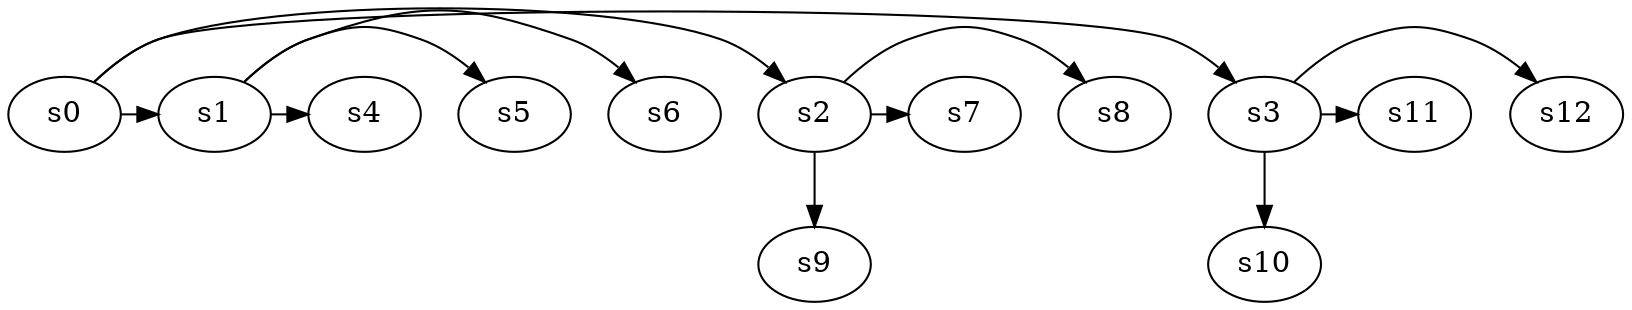digraph game_0300_branch_3_3 {
    s0 [name="s0", player=0, target=1];
    s1 [name="s1", player=0];
    s2 [name="s2", player=1];
    s3 [name="s3", player=0];
    s4 [name="s4", player=0];
    s5 [name="s5", player=0];
    s6 [name="s6", player=0];
    s7 [name="s7", player=0];
    s8 [name="s8", player=0];
    s9 [name="s9", player=0, target=1];
    s10 [name="s10", player=1];
    s11 [name="s11", player=0, target=1];
    s12 [name="s12", player=0];

    s0 -> s1 [constraint="time % 2 == 0 || time % 3 == 1"];
    s0 -> s2 [constraint="time == 6 || time == 14"];
    s0 -> s3 [constraint="time % 2 == 0"];
    s1 -> s4 [constraint="time % 4 == 0 || time % 2 == 1"];
    s1 -> s5 [constraint="time == 3 || time == 12"];
    s1 -> s6 [constraint="time % 6 == 0"];
    s2 -> s7 [constraint="!(time % 3 == 0)"];
    s2 -> s8 [constraint="time % 4 == 2"];
    s2 -> s9;
    s3 -> s10;
    s3 -> s11 [constraint="time == 1 || time == 4 || time == 9"];
    s3 -> s12 [constraint="time == 9"];
}

